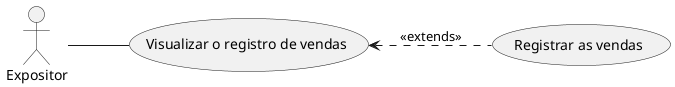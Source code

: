 @startuml
left to right direction

actor "Expositor" as Usuario

usecase "Visualizar o registro de vendas" as UC1
usecase "Registrar as vendas" as UC2

Usuario -- UC1

UC1 <.. UC2 : <<extends>>
@enduml